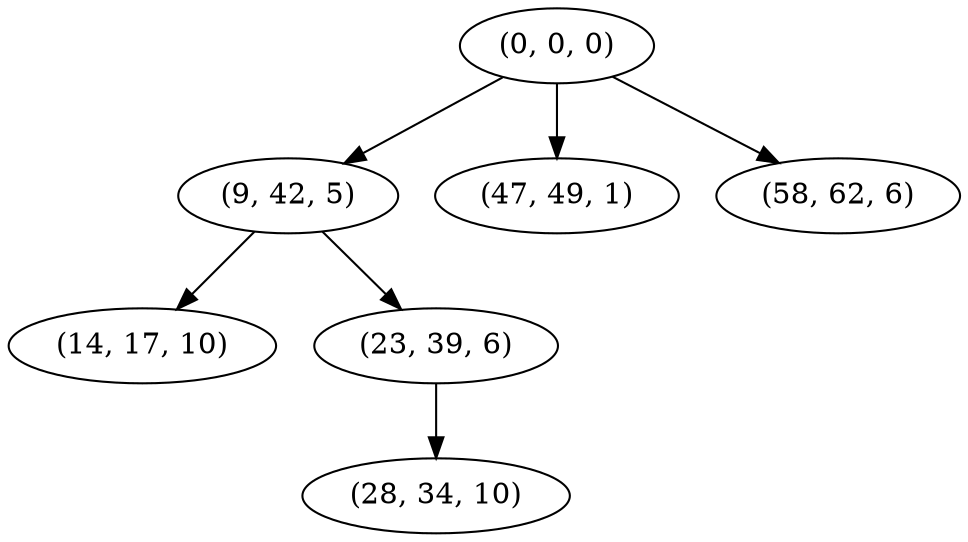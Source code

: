 digraph tree {
    "(0, 0, 0)";
    "(9, 42, 5)";
    "(14, 17, 10)";
    "(23, 39, 6)";
    "(28, 34, 10)";
    "(47, 49, 1)";
    "(58, 62, 6)";
    "(0, 0, 0)" -> "(9, 42, 5)";
    "(0, 0, 0)" -> "(47, 49, 1)";
    "(0, 0, 0)" -> "(58, 62, 6)";
    "(9, 42, 5)" -> "(14, 17, 10)";
    "(9, 42, 5)" -> "(23, 39, 6)";
    "(23, 39, 6)" -> "(28, 34, 10)";
}
